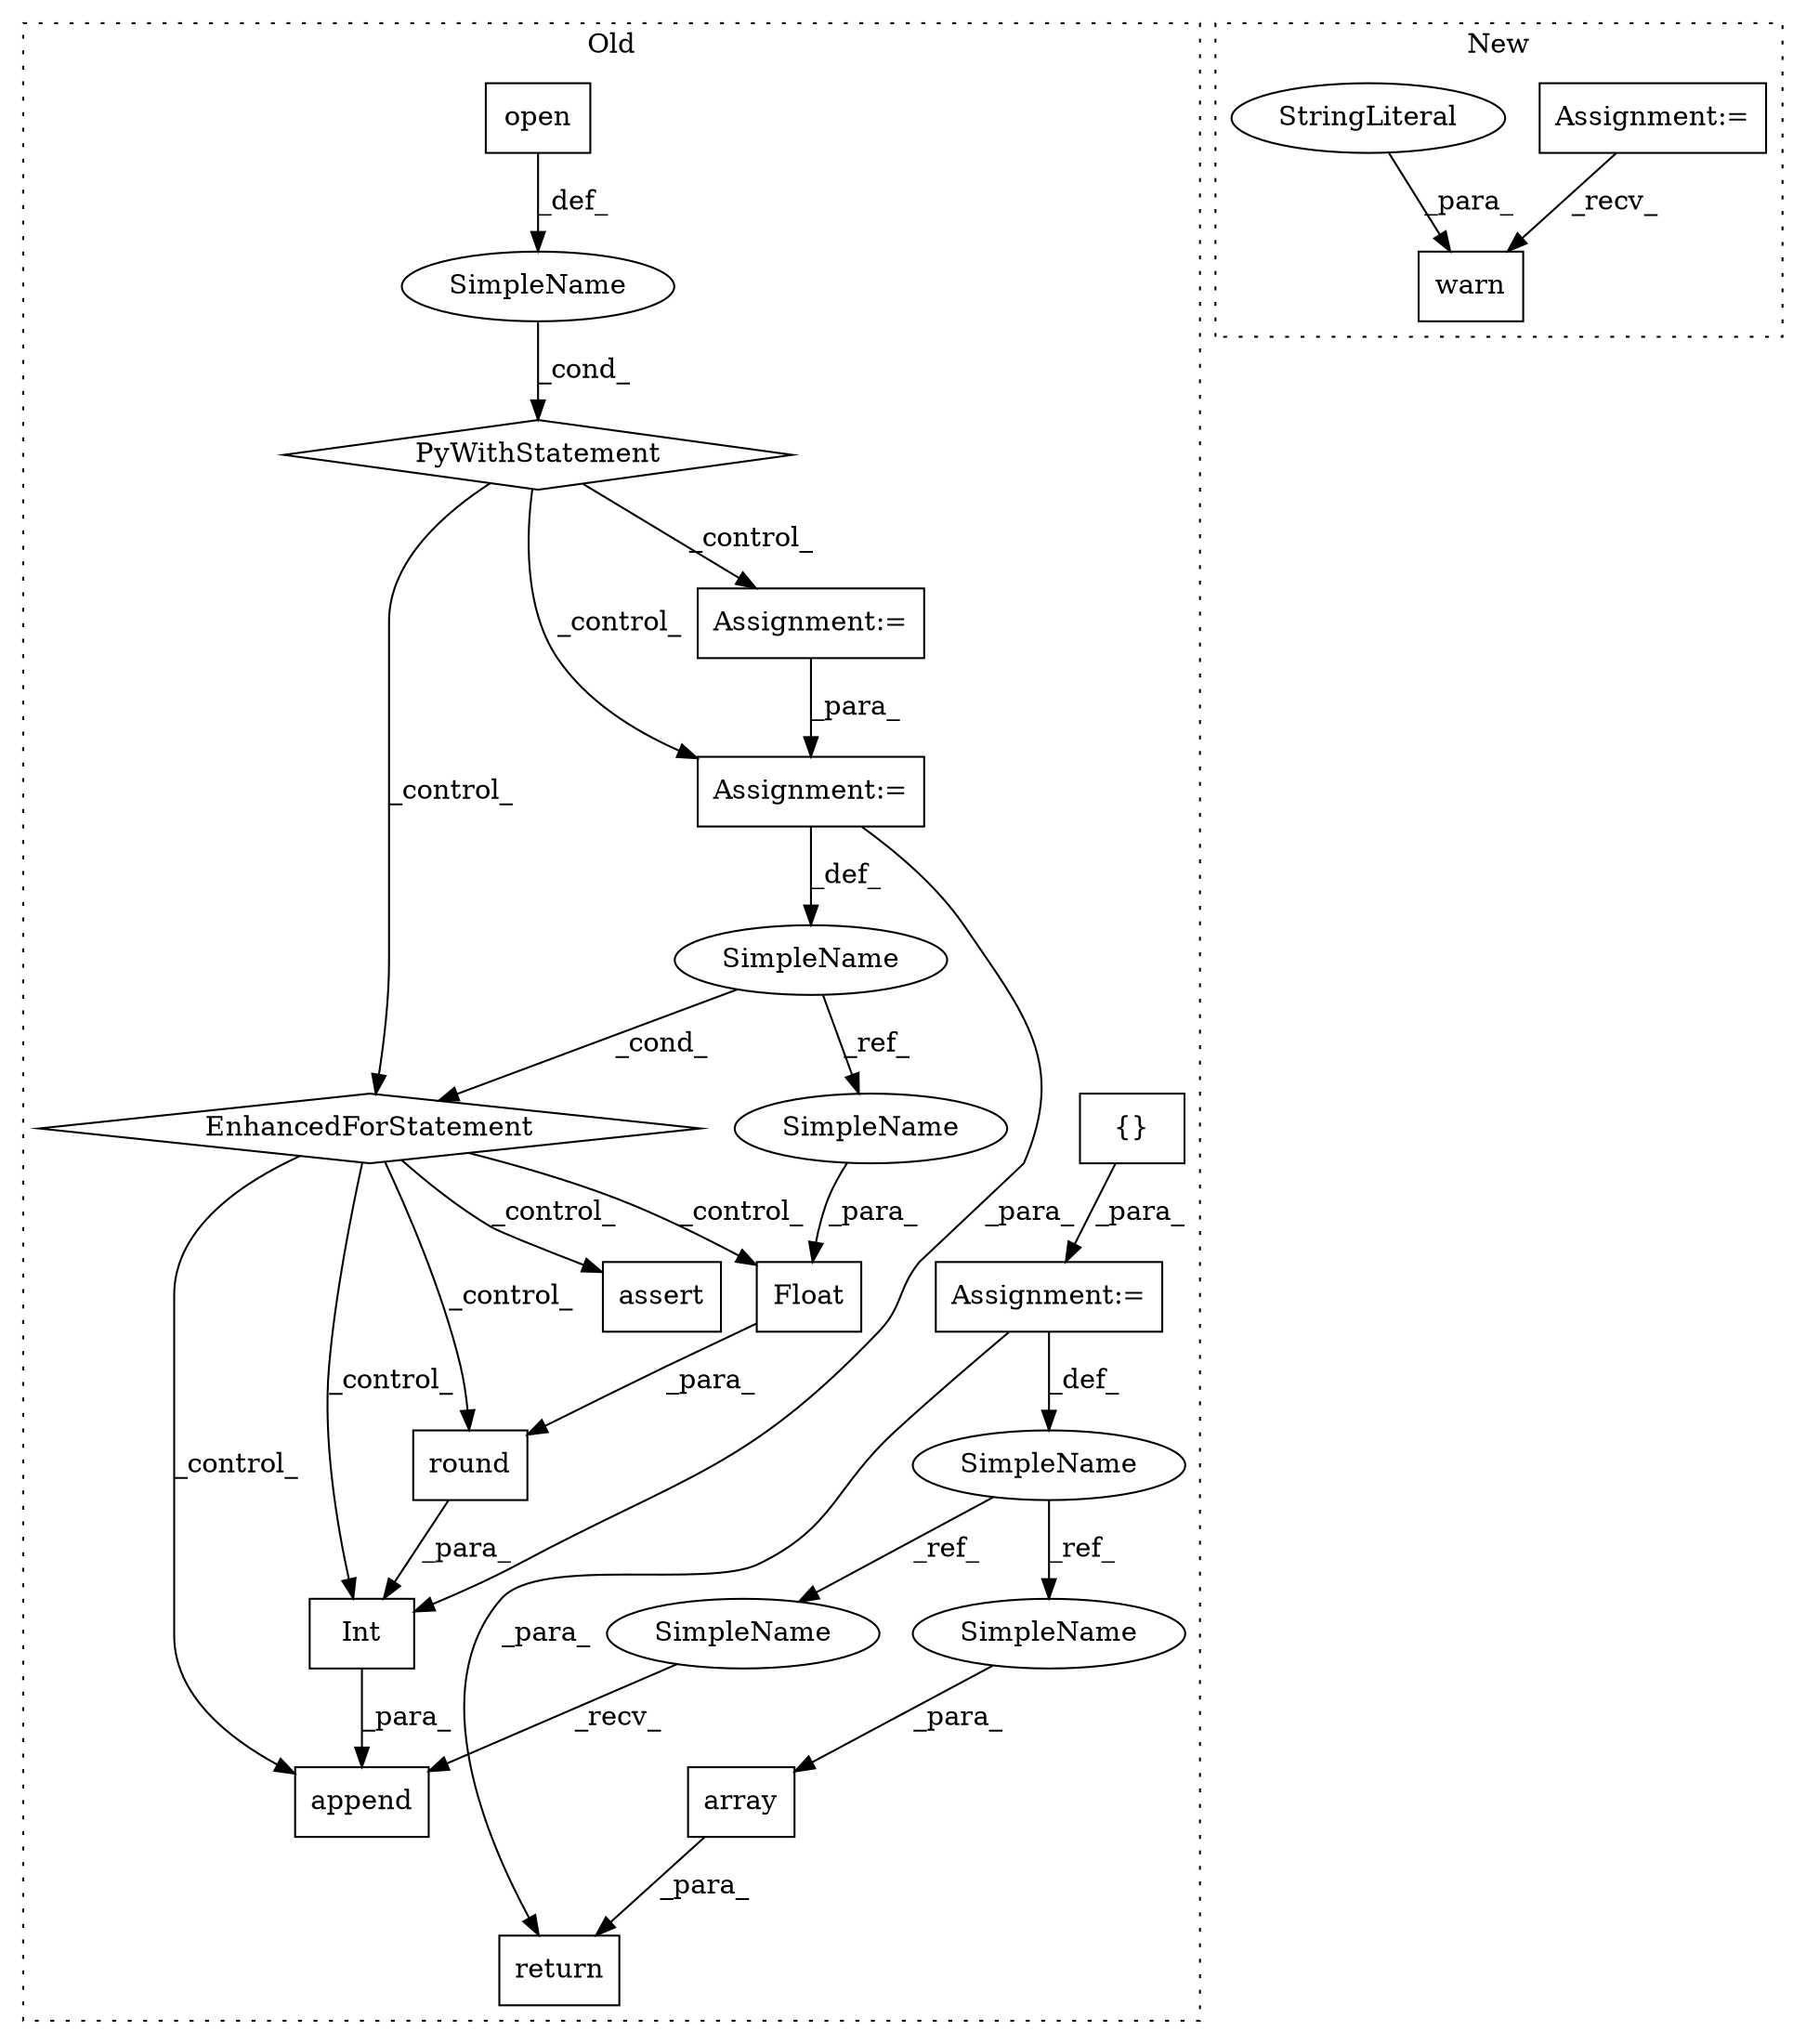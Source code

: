 digraph G {
subgraph cluster0 {
1 [label="array" a="32" s="2644,2657" l="6,1" shape="box"];
4 [label="Assignment:=" a="7" s="2355" l="1" shape="box"];
5 [label="return" a="41" s="2631" l="7" shape="box"];
6 [label="{}" a="4" s="2365" l="2" shape="box"];
7 [label="SimpleName" a="42" s="2348" l="7" shape="ellipse"];
8 [label="append" a="32" s="2580,2610" l="7,1" shape="box"];
9 [label="SimpleName" a="42" s="2490" l="4" shape="ellipse"];
10 [label="round" a="32" s="2591,2608" l="6,1" shape="box"];
11 [label="Float" a="32" s="2597,2607" l="6,1" shape="box"];
12 [label="assert" a="6" s="2515" l="7" shape="box"];
13 [label="EnhancedForStatement" a="70" s="2426,2503" l="57,2" shape="diamond"];
14 [label="PyWithStatement" a="104" s="2373,2397" l="10,2" shape="diamond"];
15 [label="SimpleName" a="42" s="" l="" shape="ellipse"];
17 [label="Assignment:=" a="7" s="2426,2503" l="57,2" shape="box"];
18 [label="Assignment:=" a="7" s="2412" l="6" shape="box"];
19 [label="Int" a="32" s="2587,2609" l="4,1" shape="box"];
20 [label="open" a="32" s="2383,2396" l="5,1" shape="box"];
21 [label="SimpleName" a="42" s="2572" l="7" shape="ellipse"];
22 [label="SimpleName" a="42" s="2650" l="7" shape="ellipse"];
23 [label="SimpleName" a="42" s="2603" l="4" shape="ellipse"];
label = "Old";
style="dotted";
}
subgraph cluster1 {
2 [label="warn" a="32" s="3436,3597" l="5,1" shape="box"];
3 [label="StringLiteral" a="45" s="3441" l="137" shape="ellipse"];
16 [label="Assignment:=" a="7" s="3413" l="8" shape="box"];
label = "New";
style="dotted";
}
1 -> 5 [label="_para_"];
3 -> 2 [label="_para_"];
4 -> 7 [label="_def_"];
4 -> 5 [label="_para_"];
6 -> 4 [label="_para_"];
7 -> 21 [label="_ref_"];
7 -> 22 [label="_ref_"];
9 -> 23 [label="_ref_"];
9 -> 13 [label="_cond_"];
10 -> 19 [label="_para_"];
11 -> 10 [label="_para_"];
13 -> 8 [label="_control_"];
13 -> 11 [label="_control_"];
13 -> 10 [label="_control_"];
13 -> 12 [label="_control_"];
13 -> 19 [label="_control_"];
14 -> 18 [label="_control_"];
14 -> 13 [label="_control_"];
14 -> 17 [label="_control_"];
15 -> 14 [label="_cond_"];
16 -> 2 [label="_recv_"];
17 -> 9 [label="_def_"];
17 -> 19 [label="_para_"];
18 -> 17 [label="_para_"];
19 -> 8 [label="_para_"];
20 -> 15 [label="_def_"];
21 -> 8 [label="_recv_"];
22 -> 1 [label="_para_"];
23 -> 11 [label="_para_"];
}